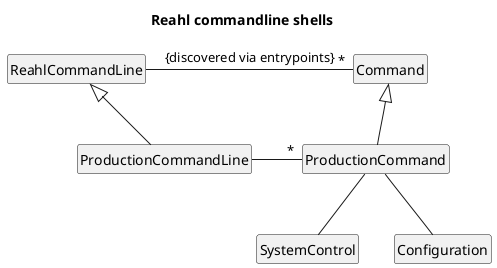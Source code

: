 @startuml

title Reahl commandline shells

hide members
hide circle

ReahlCommandLine -right- “*” Command : {discovered via entrypoints}
Command <|-- ProductionCommand
ReahlCommandLine <|-- ProductionCommandLine
ProductionCommandLine -right- "*" ProductionCommand
ProductionCommand -- SystemControl
ProductionCommand -- Configuration

@enduml
